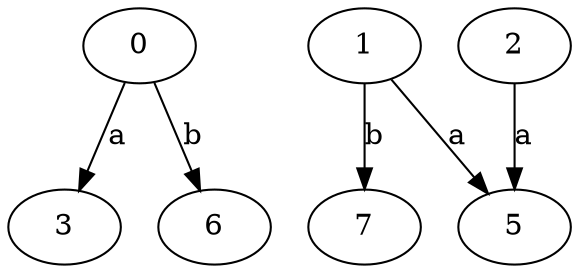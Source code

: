 strict digraph  {
0;
3;
5;
6;
7;
1;
2;
0 -> 3  [label=a];
0 -> 6  [label=b];
1 -> 5  [label=a];
1 -> 7  [label=b];
2 -> 5  [label=a];
}
